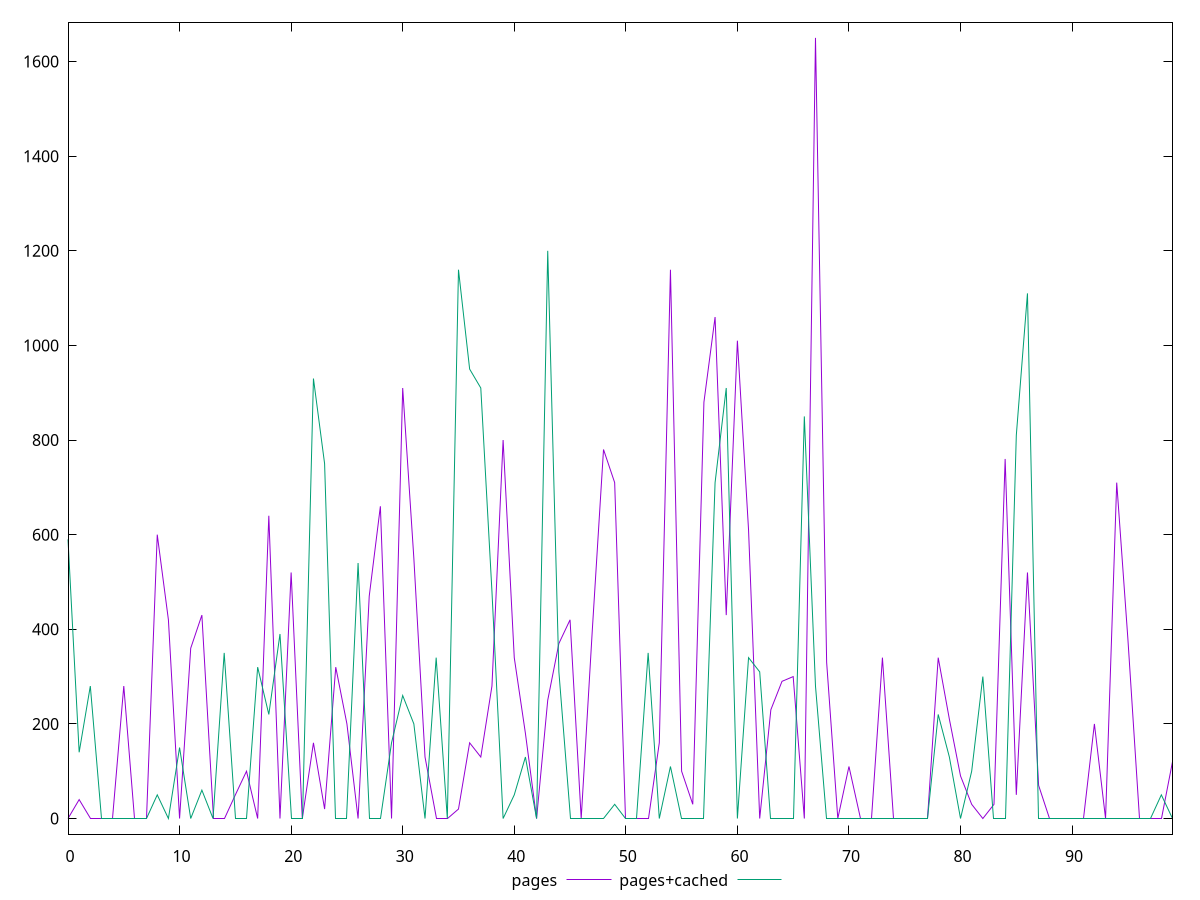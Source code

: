 reset

$pages <<EOF
0 0
1 40
2 0
3 0
4 0
5 280
6 0
7 0
8 600
9 420
10 0
11 360
12 430
13 0
14 0
15 50
16 100
17 0
18 640
19 0
20 520
21 0
22 160
23 20
24 320
25 200
26 0
27 470
28 660
29 0
30 910
31 550
32 130
33 0
34 0
35 20
36 160
37 130
38 280
39 800
40 340
41 180
42 0
43 250
44 370
45 420
46 0
47 400
48 780
49 710
50 0
51 0
52 0
53 160
54 1160
55 100
56 30
57 880
58 1060
59 430
60 1010
61 610
62 0
63 230
64 290
65 300
66 0
67 1650
68 330
69 0
70 110
71 0
72 0
73 340
74 0
75 0
76 0
77 0
78 340
79 210
80 90
81 30
82 0
83 30
84 760
85 50
86 520
87 70
88 0
89 0
90 0
91 0
92 200
93 0
94 710
95 380
96 0
97 0
98 0
99 120
EOF

$pagesCached <<EOF
0 590
1 140
2 280
3 0
4 0
5 0
6 0
7 0
8 50
9 0
10 150
11 0
12 60
13 0
14 350
15 0
16 0
17 320
18 220
19 390
20 0
21 0
22 930
23 750
24 0
25 0
26 540
27 0
28 0
29 160
30 260
31 200
32 0
33 340
34 0
35 1160
36 950
37 910
38 480
39 0
40 50
41 130
42 0
43 1200
44 310
45 0
46 0
47 0
48 0
49 30
50 0
51 0
52 350
53 0
54 110
55 0
56 0
57 0
58 710
59 910
60 0
61 340
62 310
63 0
64 0
65 0
66 850
67 280
68 0
69 0
70 0
71 0
72 0
73 0
74 0
75 0
76 0
77 0
78 220
79 130
80 0
81 100
82 300
83 0
84 0
85 810
86 1110
87 0
88 0
89 0
90 0
91 0
92 0
93 0
94 0
95 0
96 0
97 0
98 50
99 0
EOF

set key outside below
set xrange [0:99]
set yrange [-33:1683]
set trange [-33:1683]
set terminal svg size 640, 520 enhanced background rgb 'white'
set output "report_00013_2021-02-09T12-04-24.940Z/uses-http2/comparison/line/0_vs_1.svg"

plot $pages title "pages" with line, \
     $pagesCached title "pages+cached" with line

reset
